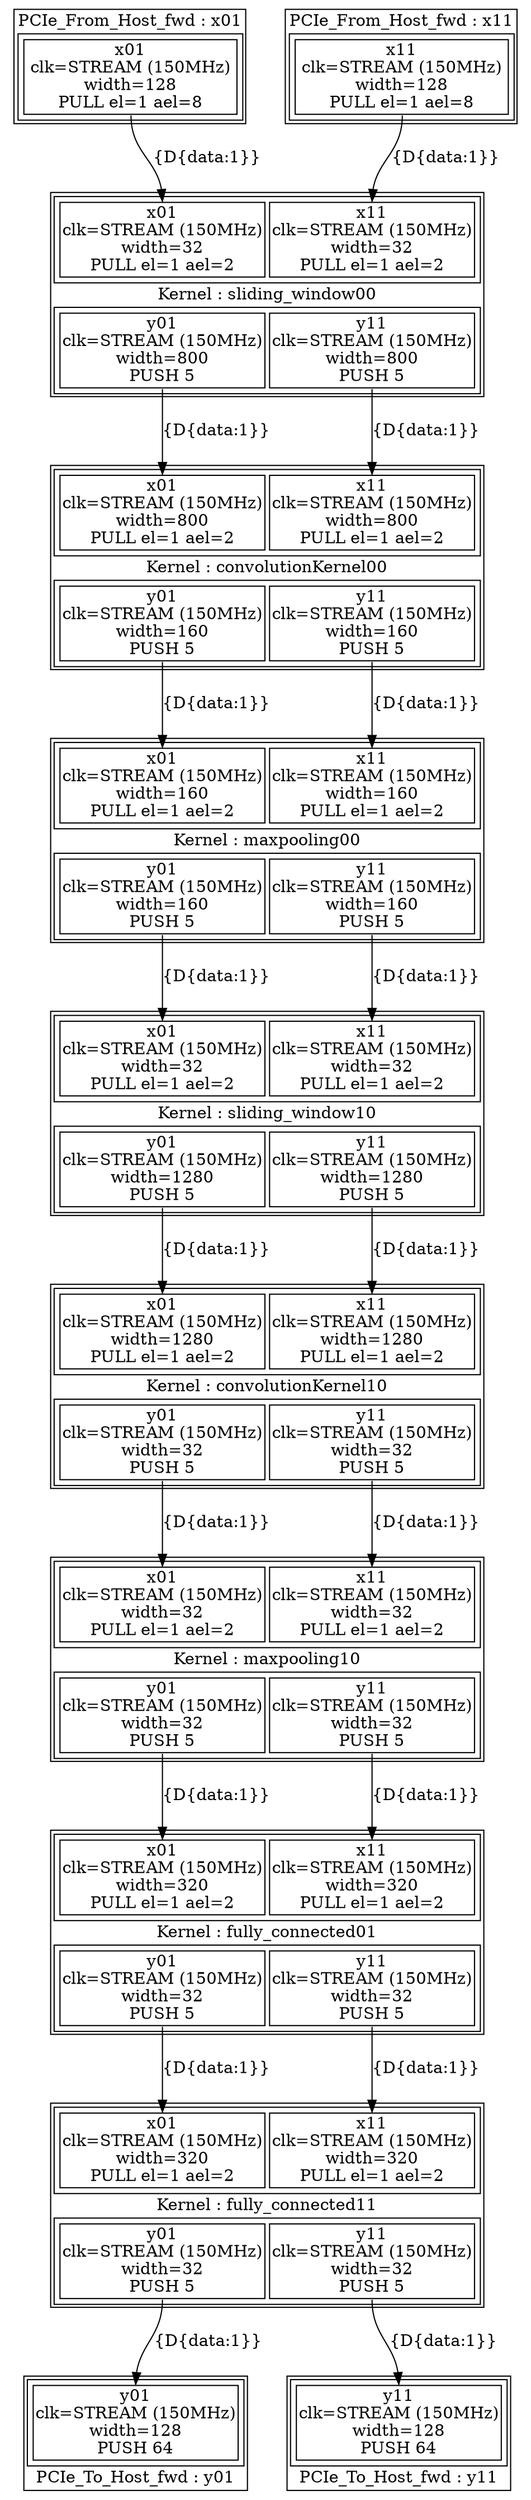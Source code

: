 digraph manager_compiler_graph {
convolutionKernel00[shape=plaintext, label=<<TABLE  BORDER="1" CELLPADDING="1" CELLSPACING="1"><TR><TD BGCOLOR="white" BORDER="0" PORT="inputs" ROWSPAN="1" COLSPAN="1"><TABLE  BORDER="1" CELLPADDING="1" CELLSPACING="4"><TR><TD BGCOLOR="white" BORDER="1" PORT="x01" ROWSPAN="1" COLSPAN="1">x01<BR/>clk=STREAM (150MHz)<BR/>width=800<BR/>PULL el=1 ael=2</TD><TD BGCOLOR="white" BORDER="1" PORT="x11" ROWSPAN="1" COLSPAN="1">x11<BR/>clk=STREAM (150MHz)<BR/>width=800<BR/>PULL el=1 ael=2</TD></TR></TABLE></TD></TR><TR><TD BGCOLOR="white" BORDER="0" PORT="node_info" ROWSPAN="1" COLSPAN="1">Kernel : convolutionKernel00</TD></TR><TR><TD BGCOLOR="white" BORDER="0" PORT="outputs" ROWSPAN="1" COLSPAN="1"><TABLE  BORDER="1" CELLPADDING="1" CELLSPACING="4"><TR><TD BGCOLOR="white" BORDER="1" PORT="y01" ROWSPAN="1" COLSPAN="1">y01<BR/>clk=STREAM (150MHz)<BR/>width=160<BR/>PUSH 5</TD><TD BGCOLOR="white" BORDER="1" PORT="y11" ROWSPAN="1" COLSPAN="1">y11<BR/>clk=STREAM (150MHz)<BR/>width=160<BR/>PUSH 5</TD></TR></TABLE></TD></TR></TABLE>>];
maxpooling00[shape=plaintext, label=<<TABLE  BORDER="1" CELLPADDING="1" CELLSPACING="1"><TR><TD BGCOLOR="white" BORDER="0" PORT="inputs" ROWSPAN="1" COLSPAN="1"><TABLE  BORDER="1" CELLPADDING="1" CELLSPACING="4"><TR><TD BGCOLOR="white" BORDER="1" PORT="x01" ROWSPAN="1" COLSPAN="1">x01<BR/>clk=STREAM (150MHz)<BR/>width=160<BR/>PULL el=1 ael=2</TD><TD BGCOLOR="white" BORDER="1" PORT="x11" ROWSPAN="1" COLSPAN="1">x11<BR/>clk=STREAM (150MHz)<BR/>width=160<BR/>PULL el=1 ael=2</TD></TR></TABLE></TD></TR><TR><TD BGCOLOR="white" BORDER="0" PORT="node_info" ROWSPAN="1" COLSPAN="1">Kernel : maxpooling00</TD></TR><TR><TD BGCOLOR="white" BORDER="0" PORT="outputs" ROWSPAN="1" COLSPAN="1"><TABLE  BORDER="1" CELLPADDING="1" CELLSPACING="4"><TR><TD BGCOLOR="white" BORDER="1" PORT="y01" ROWSPAN="1" COLSPAN="1">y01<BR/>clk=STREAM (150MHz)<BR/>width=160<BR/>PUSH 5</TD><TD BGCOLOR="white" BORDER="1" PORT="y11" ROWSPAN="1" COLSPAN="1">y11<BR/>clk=STREAM (150MHz)<BR/>width=160<BR/>PUSH 5</TD></TR></TABLE></TD></TR></TABLE>>];
sliding_window00[shape=plaintext, label=<<TABLE  BORDER="1" CELLPADDING="1" CELLSPACING="1"><TR><TD BGCOLOR="white" BORDER="0" PORT="inputs" ROWSPAN="1" COLSPAN="1"><TABLE  BORDER="1" CELLPADDING="1" CELLSPACING="4"><TR><TD BGCOLOR="white" BORDER="1" PORT="x01" ROWSPAN="1" COLSPAN="1">x01<BR/>clk=STREAM (150MHz)<BR/>width=32<BR/>PULL el=1 ael=2</TD><TD BGCOLOR="white" BORDER="1" PORT="x11" ROWSPAN="1" COLSPAN="1">x11<BR/>clk=STREAM (150MHz)<BR/>width=32<BR/>PULL el=1 ael=2</TD></TR></TABLE></TD></TR><TR><TD BGCOLOR="white" BORDER="0" PORT="node_info" ROWSPAN="1" COLSPAN="1">Kernel : sliding_window00</TD></TR><TR><TD BGCOLOR="white" BORDER="0" PORT="outputs" ROWSPAN="1" COLSPAN="1"><TABLE  BORDER="1" CELLPADDING="1" CELLSPACING="4"><TR><TD BGCOLOR="white" BORDER="1" PORT="y01" ROWSPAN="1" COLSPAN="1">y01<BR/>clk=STREAM (150MHz)<BR/>width=800<BR/>PUSH 5</TD><TD BGCOLOR="white" BORDER="1" PORT="y11" ROWSPAN="1" COLSPAN="1">y11<BR/>clk=STREAM (150MHz)<BR/>width=800<BR/>PUSH 5</TD></TR></TABLE></TD></TR></TABLE>>];
fully_connected01[shape=plaintext, label=<<TABLE  BORDER="1" CELLPADDING="1" CELLSPACING="1"><TR><TD BGCOLOR="white" BORDER="0" PORT="inputs" ROWSPAN="1" COLSPAN="1"><TABLE  BORDER="1" CELLPADDING="1" CELLSPACING="4"><TR><TD BGCOLOR="white" BORDER="1" PORT="x01" ROWSPAN="1" COLSPAN="1">x01<BR/>clk=STREAM (150MHz)<BR/>width=320<BR/>PULL el=1 ael=2</TD><TD BGCOLOR="white" BORDER="1" PORT="x11" ROWSPAN="1" COLSPAN="1">x11<BR/>clk=STREAM (150MHz)<BR/>width=320<BR/>PULL el=1 ael=2</TD></TR></TABLE></TD></TR><TR><TD BGCOLOR="white" BORDER="0" PORT="node_info" ROWSPAN="1" COLSPAN="1">Kernel : fully_connected01</TD></TR><TR><TD BGCOLOR="white" BORDER="0" PORT="outputs" ROWSPAN="1" COLSPAN="1"><TABLE  BORDER="1" CELLPADDING="1" CELLSPACING="4"><TR><TD BGCOLOR="white" BORDER="1" PORT="y01" ROWSPAN="1" COLSPAN="1">y01<BR/>clk=STREAM (150MHz)<BR/>width=32<BR/>PUSH 5</TD><TD BGCOLOR="white" BORDER="1" PORT="y11" ROWSPAN="1" COLSPAN="1">y11<BR/>clk=STREAM (150MHz)<BR/>width=32<BR/>PUSH 5</TD></TR></TABLE></TD></TR></TABLE>>];
convolutionKernel10[shape=plaintext, label=<<TABLE  BORDER="1" CELLPADDING="1" CELLSPACING="1"><TR><TD BGCOLOR="white" BORDER="0" PORT="inputs" ROWSPAN="1" COLSPAN="1"><TABLE  BORDER="1" CELLPADDING="1" CELLSPACING="4"><TR><TD BGCOLOR="white" BORDER="1" PORT="x01" ROWSPAN="1" COLSPAN="1">x01<BR/>clk=STREAM (150MHz)<BR/>width=1280<BR/>PULL el=1 ael=2</TD><TD BGCOLOR="white" BORDER="1" PORT="x11" ROWSPAN="1" COLSPAN="1">x11<BR/>clk=STREAM (150MHz)<BR/>width=1280<BR/>PULL el=1 ael=2</TD></TR></TABLE></TD></TR><TR><TD BGCOLOR="white" BORDER="0" PORT="node_info" ROWSPAN="1" COLSPAN="1">Kernel : convolutionKernel10</TD></TR><TR><TD BGCOLOR="white" BORDER="0" PORT="outputs" ROWSPAN="1" COLSPAN="1"><TABLE  BORDER="1" CELLPADDING="1" CELLSPACING="4"><TR><TD BGCOLOR="white" BORDER="1" PORT="y01" ROWSPAN="1" COLSPAN="1">y01<BR/>clk=STREAM (150MHz)<BR/>width=32<BR/>PUSH 5</TD><TD BGCOLOR="white" BORDER="1" PORT="y11" ROWSPAN="1" COLSPAN="1">y11<BR/>clk=STREAM (150MHz)<BR/>width=32<BR/>PUSH 5</TD></TR></TABLE></TD></TR></TABLE>>];
maxpooling10[shape=plaintext, label=<<TABLE  BORDER="1" CELLPADDING="1" CELLSPACING="1"><TR><TD BGCOLOR="white" BORDER="0" PORT="inputs" ROWSPAN="1" COLSPAN="1"><TABLE  BORDER="1" CELLPADDING="1" CELLSPACING="4"><TR><TD BGCOLOR="white" BORDER="1" PORT="x01" ROWSPAN="1" COLSPAN="1">x01<BR/>clk=STREAM (150MHz)<BR/>width=32<BR/>PULL el=1 ael=2</TD><TD BGCOLOR="white" BORDER="1" PORT="x11" ROWSPAN="1" COLSPAN="1">x11<BR/>clk=STREAM (150MHz)<BR/>width=32<BR/>PULL el=1 ael=2</TD></TR></TABLE></TD></TR><TR><TD BGCOLOR="white" BORDER="0" PORT="node_info" ROWSPAN="1" COLSPAN="1">Kernel : maxpooling10</TD></TR><TR><TD BGCOLOR="white" BORDER="0" PORT="outputs" ROWSPAN="1" COLSPAN="1"><TABLE  BORDER="1" CELLPADDING="1" CELLSPACING="4"><TR><TD BGCOLOR="white" BORDER="1" PORT="y01" ROWSPAN="1" COLSPAN="1">y01<BR/>clk=STREAM (150MHz)<BR/>width=32<BR/>PUSH 5</TD><TD BGCOLOR="white" BORDER="1" PORT="y11" ROWSPAN="1" COLSPAN="1">y11<BR/>clk=STREAM (150MHz)<BR/>width=32<BR/>PUSH 5</TD></TR></TABLE></TD></TR></TABLE>>];
sliding_window10[shape=plaintext, label=<<TABLE  BORDER="1" CELLPADDING="1" CELLSPACING="1"><TR><TD BGCOLOR="white" BORDER="0" PORT="inputs" ROWSPAN="1" COLSPAN="1"><TABLE  BORDER="1" CELLPADDING="1" CELLSPACING="4"><TR><TD BGCOLOR="white" BORDER="1" PORT="x01" ROWSPAN="1" COLSPAN="1">x01<BR/>clk=STREAM (150MHz)<BR/>width=32<BR/>PULL el=1 ael=2</TD><TD BGCOLOR="white" BORDER="1" PORT="x11" ROWSPAN="1" COLSPAN="1">x11<BR/>clk=STREAM (150MHz)<BR/>width=32<BR/>PULL el=1 ael=2</TD></TR></TABLE></TD></TR><TR><TD BGCOLOR="white" BORDER="0" PORT="node_info" ROWSPAN="1" COLSPAN="1">Kernel : sliding_window10</TD></TR><TR><TD BGCOLOR="white" BORDER="0" PORT="outputs" ROWSPAN="1" COLSPAN="1"><TABLE  BORDER="1" CELLPADDING="1" CELLSPACING="4"><TR><TD BGCOLOR="white" BORDER="1" PORT="y01" ROWSPAN="1" COLSPAN="1">y01<BR/>clk=STREAM (150MHz)<BR/>width=1280<BR/>PUSH 5</TD><TD BGCOLOR="white" BORDER="1" PORT="y11" ROWSPAN="1" COLSPAN="1">y11<BR/>clk=STREAM (150MHz)<BR/>width=1280<BR/>PUSH 5</TD></TR></TABLE></TD></TR></TABLE>>];
fully_connected11[shape=plaintext, label=<<TABLE  BORDER="1" CELLPADDING="1" CELLSPACING="1"><TR><TD BGCOLOR="white" BORDER="0" PORT="inputs" ROWSPAN="1" COLSPAN="1"><TABLE  BORDER="1" CELLPADDING="1" CELLSPACING="4"><TR><TD BGCOLOR="white" BORDER="1" PORT="x01" ROWSPAN="1" COLSPAN="1">x01<BR/>clk=STREAM (150MHz)<BR/>width=320<BR/>PULL el=1 ael=2</TD><TD BGCOLOR="white" BORDER="1" PORT="x11" ROWSPAN="1" COLSPAN="1">x11<BR/>clk=STREAM (150MHz)<BR/>width=320<BR/>PULL el=1 ael=2</TD></TR></TABLE></TD></TR><TR><TD BGCOLOR="white" BORDER="0" PORT="node_info" ROWSPAN="1" COLSPAN="1">Kernel : fully_connected11</TD></TR><TR><TD BGCOLOR="white" BORDER="0" PORT="outputs" ROWSPAN="1" COLSPAN="1"><TABLE  BORDER="1" CELLPADDING="1" CELLSPACING="4"><TR><TD BGCOLOR="white" BORDER="1" PORT="y01" ROWSPAN="1" COLSPAN="1">y01<BR/>clk=STREAM (150MHz)<BR/>width=32<BR/>PUSH 5</TD><TD BGCOLOR="white" BORDER="1" PORT="y11" ROWSPAN="1" COLSPAN="1">y11<BR/>clk=STREAM (150MHz)<BR/>width=32<BR/>PUSH 5</TD></TR></TABLE></TD></TR></TABLE>>];
x01[shape=plaintext, label=<<TABLE  BORDER="1" CELLPADDING="1" CELLSPACING="1"><TR><TD BGCOLOR="white" BORDER="0" PORT="node_info" ROWSPAN="1" COLSPAN="1">PCIe_From_Host_fwd : x01</TD></TR><TR><TD BGCOLOR="white" BORDER="0" PORT="outputs" ROWSPAN="1" COLSPAN="1"><TABLE  BORDER="1" CELLPADDING="1" CELLSPACING="4"><TR><TD BGCOLOR="white" BORDER="1" PORT="x01" ROWSPAN="1" COLSPAN="1">x01<BR/>clk=STREAM (150MHz)<BR/>width=128<BR/>PULL el=1 ael=8</TD></TR></TABLE></TD></TR></TABLE>>];
y01[shape=plaintext, label=<<TABLE  BORDER="1" CELLPADDING="1" CELLSPACING="1"><TR><TD BGCOLOR="white" BORDER="0" PORT="inputs" ROWSPAN="1" COLSPAN="1"><TABLE  BORDER="1" CELLPADDING="1" CELLSPACING="4"><TR><TD BGCOLOR="white" BORDER="1" PORT="y01" ROWSPAN="1" COLSPAN="1">y01<BR/>clk=STREAM (150MHz)<BR/>width=128<BR/>PUSH 64</TD></TR></TABLE></TD></TR><TR><TD BGCOLOR="white" BORDER="0" PORT="node_info" ROWSPAN="1" COLSPAN="1">PCIe_To_Host_fwd : y01</TD></TR></TABLE>>];
x11[shape=plaintext, label=<<TABLE  BORDER="1" CELLPADDING="1" CELLSPACING="1"><TR><TD BGCOLOR="white" BORDER="0" PORT="node_info" ROWSPAN="1" COLSPAN="1">PCIe_From_Host_fwd : x11</TD></TR><TR><TD BGCOLOR="white" BORDER="0" PORT="outputs" ROWSPAN="1" COLSPAN="1"><TABLE  BORDER="1" CELLPADDING="1" CELLSPACING="4"><TR><TD BGCOLOR="white" BORDER="1" PORT="x11" ROWSPAN="1" COLSPAN="1">x11<BR/>clk=STREAM (150MHz)<BR/>width=128<BR/>PULL el=1 ael=8</TD></TR></TABLE></TD></TR></TABLE>>];
y11[shape=plaintext, label=<<TABLE  BORDER="1" CELLPADDING="1" CELLSPACING="1"><TR><TD BGCOLOR="white" BORDER="0" PORT="inputs" ROWSPAN="1" COLSPAN="1"><TABLE  BORDER="1" CELLPADDING="1" CELLSPACING="4"><TR><TD BGCOLOR="white" BORDER="1" PORT="y11" ROWSPAN="1" COLSPAN="1">y11<BR/>clk=STREAM (150MHz)<BR/>width=128<BR/>PUSH 64</TD></TR></TABLE></TD></TR><TR><TD BGCOLOR="white" BORDER="0" PORT="node_info" ROWSPAN="1" COLSPAN="1">PCIe_To_Host_fwd : y11</TD></TR></TABLE>>];
x01 -> sliding_window00 [headport="x01" tailport="x01" label="{D{data:1}}"]
fully_connected11 -> y01 [headport="y01" tailport="y01" label="{D{data:1}}"]
x11 -> sliding_window00 [headport="x11" tailport="x11" label="{D{data:1}}"]
fully_connected11 -> y11 [headport="y11" tailport="y11" label="{D{data:1}}"]
sliding_window00 -> convolutionKernel00 [headport="x01" tailport="y01" label="{D{data:1}}"]
convolutionKernel00 -> maxpooling00 [headport="x01" tailport="y01" label="{D{data:1}}"]
sliding_window10 -> convolutionKernel10 [headport="x01" tailport="y01" label="{D{data:1}}"]
convolutionKernel10 -> maxpooling10 [headport="x01" tailport="y01" label="{D{data:1}}"]
sliding_window00 -> convolutionKernel00 [headport="x11" tailport="y11" label="{D{data:1}}"]
convolutionKernel00 -> maxpooling00 [headport="x11" tailport="y11" label="{D{data:1}}"]
sliding_window10 -> convolutionKernel10 [headport="x11" tailport="y11" label="{D{data:1}}"]
convolutionKernel10 -> maxpooling10 [headport="x11" tailport="y11" label="{D{data:1}}"]
maxpooling00 -> sliding_window10 [headport="x01" tailport="y01" label="{D{data:1}}"]
maxpooling00 -> sliding_window10 [headport="x11" tailport="y11" label="{D{data:1}}"]
maxpooling10 -> fully_connected01 [headport="x01" tailport="y01" label="{D{data:1}}"]
fully_connected01 -> fully_connected11 [headport="x01" tailport="y01" label="{D{data:1}}"]
maxpooling10 -> fully_connected01 [headport="x11" tailport="y11" label="{D{data:1}}"]
fully_connected01 -> fully_connected11 [headport="x11" tailport="y11" label="{D{data:1}}"]
}
